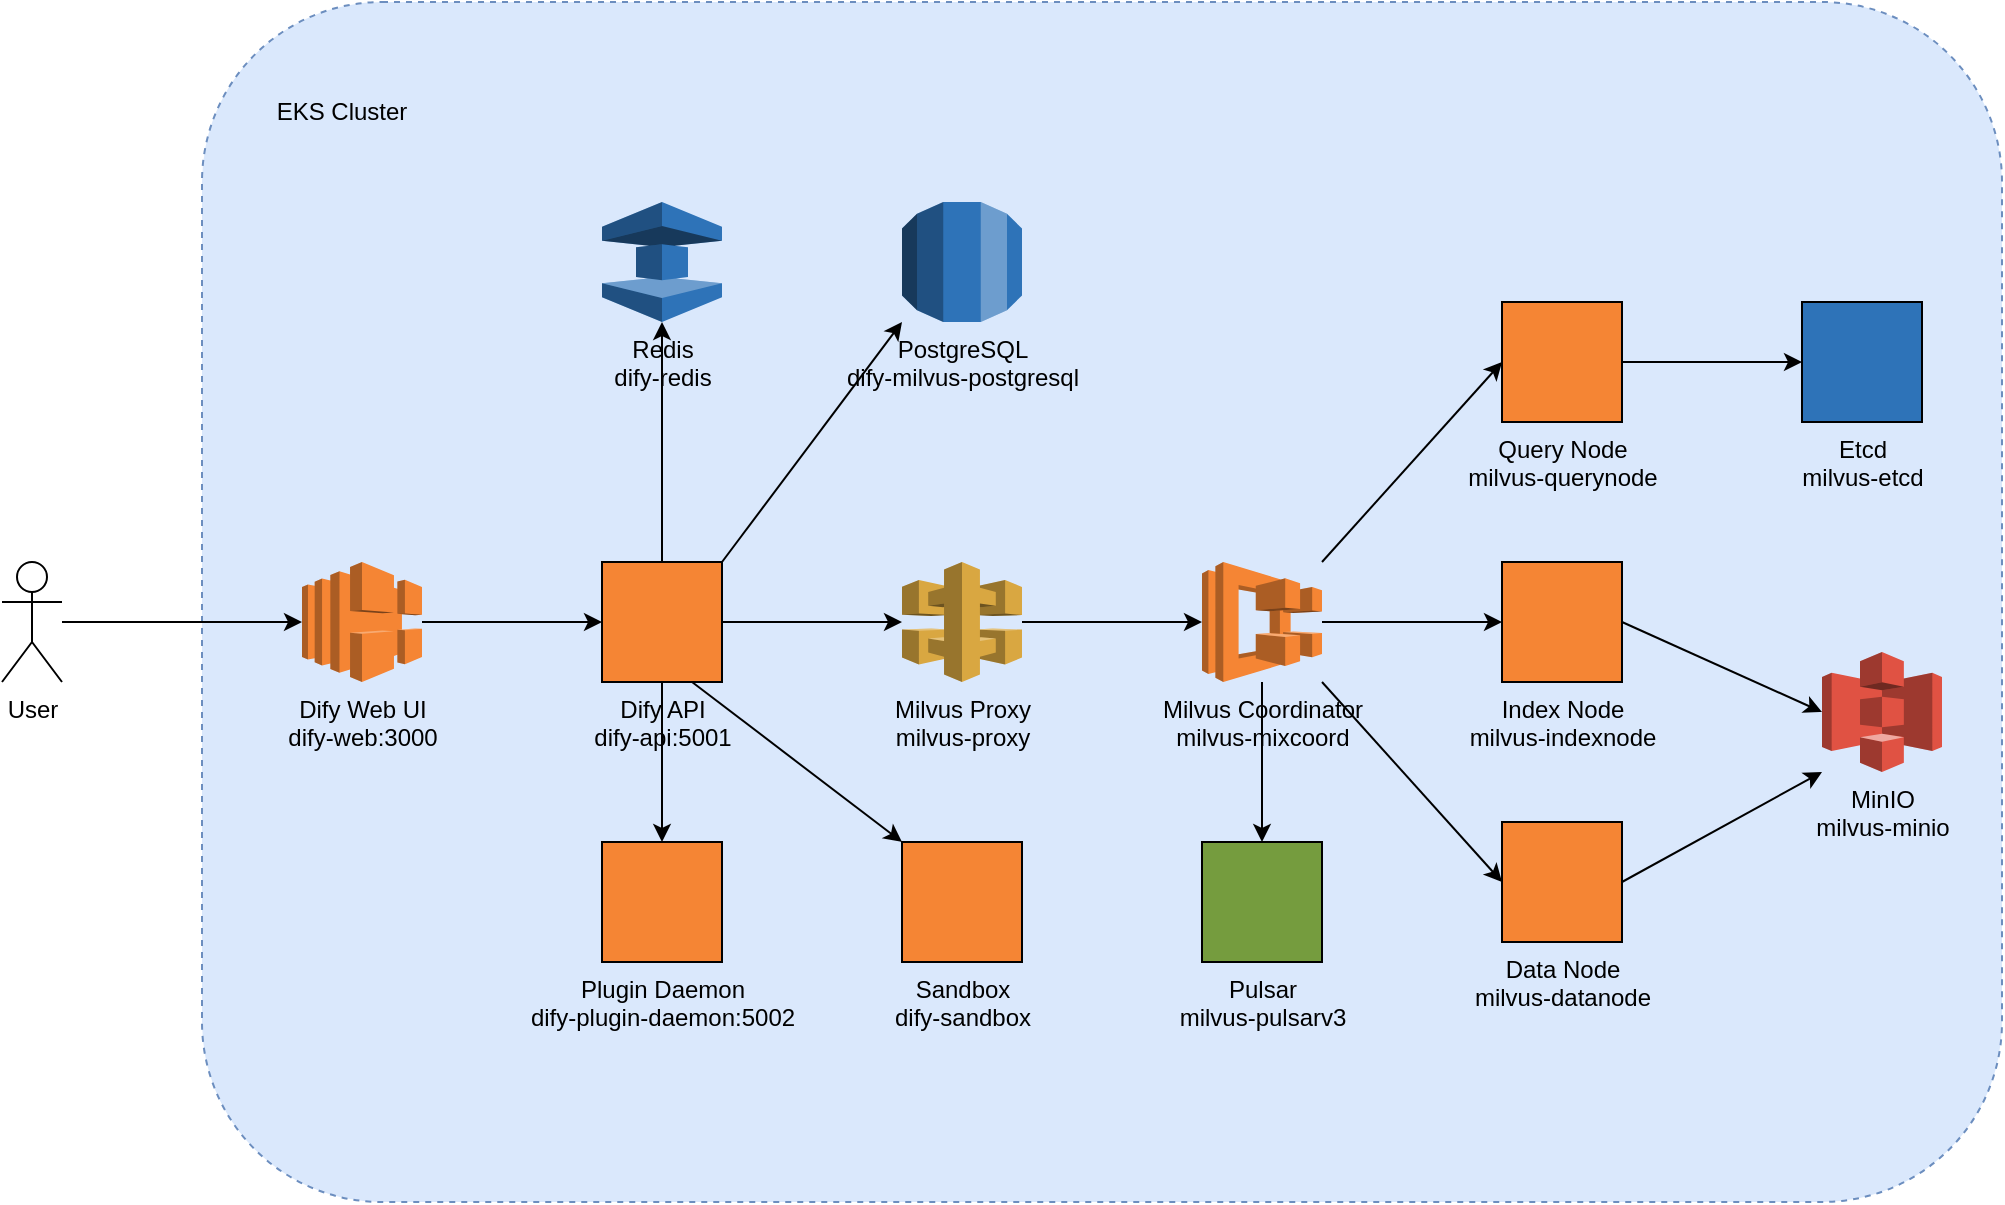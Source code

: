 <mxfile version="26.0.16">
  <diagram id="dify-architecture" name="Dify Architecture">
    <mxGraphModel dx="1266" dy="772" grid="1" gridSize="10" guides="1" tooltips="1" connect="1" arrows="1" fold="1" page="1" pageScale="1" pageWidth="1100" pageHeight="850" math="0" shadow="0">
      <root>
        <mxCell id="0" />
        <mxCell id="1" parent="0" />
        <mxCell id="user" value="User" style="shape=umlActor;verticalLabelPosition=bottom;verticalAlign=top;html=1;outlineConnect=0;" parent="1" vertex="1">
          <mxGeometry x="50" y="380" width="30" height="60" as="geometry" />
        </mxCell>
        <mxCell id="eks_cluster" value="" style="rounded=1;whiteSpace=wrap;html=1;fillColor=#dae8fc;strokeColor=#6c8ebf;dashed=1;" parent="1" vertex="1">
          <mxGeometry x="150" y="100" width="900" height="600" as="geometry" />
        </mxCell>
        <mxCell id="web_ui" value="Dify Web UI&lt;br&gt;dify-web:3000" style="outlineConnect=0;dashed=0;verticalLabelPosition=bottom;verticalAlign=top;align=center;html=1;shape=mxgraph.aws3.elastic_load_balancing;fillColor=#F58534;gradientColor=none;" parent="1" vertex="1">
          <mxGeometry x="200" y="380" width="60" height="60" as="geometry" />
        </mxCell>
        <mxCell id="api_service" value="Dify API&lt;br&gt;dify-api:5001" style="outlineConnect=0;dashed=0;verticalLabelPosition=bottom;verticalAlign=top;align=center;html=1;shape=mxgraph.aws3.fargate;fillColor=#F58534;gradientColor=none;" parent="1" vertex="1">
          <mxGeometry x="350" y="380" width="60" height="60" as="geometry" />
        </mxCell>
        <mxCell id="plugin_daemon" value="Plugin Daemon&lt;br&gt;dify-plugin-daemon:5002" style="outlineConnect=0;dashed=0;verticalLabelPosition=bottom;verticalAlign=top;align=center;html=1;shape=mxgraph.aws3.fargate;fillColor=#F58534;gradientColor=none;" parent="1" vertex="1">
          <mxGeometry x="350" y="520" width="60" height="60" as="geometry" />
        </mxCell>
        <mxCell id="milvus_proxy" value="Milvus Proxy&lt;br&gt;milvus-proxy" style="outlineConnect=0;dashed=0;verticalLabelPosition=bottom;verticalAlign=top;align=center;html=1;shape=mxgraph.aws3.api_gateway;fillColor=#D9A741;gradientColor=none;" parent="1" vertex="1">
          <mxGeometry x="500" y="380" width="60" height="60" as="geometry" />
        </mxCell>
        <mxCell id="milvus_coord" value="Milvus Coordinator&lt;br&gt;milvus-mixcoord" style="outlineConnect=0;dashed=0;verticalLabelPosition=bottom;verticalAlign=top;align=center;html=1;shape=mxgraph.aws3.ecs;fillColor=#F58534;gradientColor=none;" parent="1" vertex="1">
          <mxGeometry x="650" y="380" width="60" height="60" as="geometry" />
        </mxCell>
        <mxCell id="query_node" value="Query Node&lt;br&gt;milvus-querynode" style="outlineConnect=0;dashed=0;verticalLabelPosition=bottom;verticalAlign=top;align=center;html=1;shape=mxgraph.aws3.ec2_container_service;fillColor=#F58534;gradientColor=none;" parent="1" vertex="1">
          <mxGeometry x="800" y="250" width="60" height="60" as="geometry" />
        </mxCell>
        <mxCell id="index_node" value="Index Node&lt;br&gt;milvus-indexnode" style="outlineConnect=0;dashed=0;verticalLabelPosition=bottom;verticalAlign=top;align=center;html=1;shape=mxgraph.aws3.ec2_container_service;fillColor=#F58534;gradientColor=none;" parent="1" vertex="1">
          <mxGeometry x="800" y="380" width="60" height="60" as="geometry" />
        </mxCell>
        <mxCell id="data_node" value="Data Node&lt;br&gt;milvus-datanode" style="outlineConnect=0;dashed=0;verticalLabelPosition=bottom;verticalAlign=top;align=center;html=1;shape=mxgraph.aws3.ec2_container_service;fillColor=#F58534;gradientColor=none;" parent="1" vertex="1">
          <mxGeometry x="800" y="510" width="60" height="60" as="geometry" />
        </mxCell>
        <mxCell id="postgresql" value="PostgreSQL&#xa;dify-milvus-postgresql" style="outlineConnect=0;dashed=0;verticalLabelPosition=bottom;verticalAlign=top;align=center;html=1;shape=mxgraph.aws3.rds;fillColor=#2E73B8;gradientColor=none;" parent="1" vertex="1">
          <mxGeometry x="500" y="200" width="60" height="60" as="geometry" />
        </mxCell>
        <mxCell id="redis" value="Redis&lt;br&gt;dify-redis" style="outlineConnect=0;dashed=0;verticalLabelPosition=bottom;verticalAlign=top;align=center;html=1;shape=mxgraph.aws3.elasticache;fillColor=#2E73B8;gradientColor=none;" parent="1" vertex="1">
          <mxGeometry x="350" y="200" width="60" height="60" as="geometry" />
        </mxCell>
        <mxCell id="etcd" value="Etcd&lt;br&gt;milvus-etcd" style="outlineConnect=0;dashed=0;verticalLabelPosition=bottom;verticalAlign=top;align=center;html=1;shape=mxgraph.aws3.dynamodb;fillColor=#2E73B8;gradientColor=none;" parent="1" vertex="1">
          <mxGeometry x="950" y="250" width="60" height="60" as="geometry" />
        </mxCell>
        <mxCell id="minio" value="MinIO&lt;br&gt;milvus-minio" style="outlineConnect=0;dashed=0;verticalLabelPosition=bottom;verticalAlign=top;align=center;html=1;shape=mxgraph.aws3.s3;fillColor=#E05243;gradientColor=none;" parent="1" vertex="1">
          <mxGeometry x="960" y="425" width="60" height="60" as="geometry" />
        </mxCell>
        <mxCell id="pulsar" value="Pulsar&lt;br&gt;milvus-pulsarv3" style="outlineConnect=0;dashed=0;verticalLabelPosition=bottom;verticalAlign=top;align=center;html=1;shape=mxgraph.aws3.msk;fillColor=#759C3E;gradientColor=none;" parent="1" vertex="1">
          <mxGeometry x="650" y="520" width="60" height="60" as="geometry" />
        </mxCell>
        <mxCell id="sandbox" value="Sandbox&lt;br&gt;dify-sandbox" style="outlineConnect=0;dashed=0;verticalLabelPosition=bottom;verticalAlign=top;align=center;html=1;shape=mxgraph.aws3.fargate;fillColor=#F58534;gradientColor=none;" parent="1" vertex="1">
          <mxGeometry x="500" y="520" width="60" height="60" as="geometry" />
        </mxCell>
        <mxCell id="conn_user_web" value="" style="endArrow=classic;html=1;rounded=0;exitX=1;exitY=0.5;exitDx=0;exitDy=0;entryX=0;entryY=0.5;entryDx=0;entryDy=0;" parent="1" source="user" target="web_ui" edge="1">
          <mxGeometry width="50" height="50" relative="1" as="geometry">
            <mxPoint x="520" y="410" as="sourcePoint" />
            <mxPoint x="570" y="360" as="targetPoint" />
          </mxGeometry>
        </mxCell>
        <mxCell id="conn_web_api" value="" style="endArrow=classic;html=1;rounded=0;exitX=1;exitY=0.5;exitDx=0;exitDy=0;entryX=0;entryY=0.5;entryDx=0;entryDy=0;" parent="1" source="web_ui" target="api_service" edge="1">
          <mxGeometry width="50" height="50" relative="1" as="geometry">
            <mxPoint x="520" y="410" as="sourcePoint" />
            <mxPoint x="570" y="360" as="targetPoint" />
          </mxGeometry>
        </mxCell>
        <mxCell id="conn_api_plugin" value="" style="endArrow=classic;html=1;rounded=0;exitX=0.5;exitY=1;exitDx=0;exitDy=0;entryX=0.5;entryY=0;entryDx=0;entryDy=0;" parent="1" source="api_service" target="plugin_daemon" edge="1">
          <mxGeometry width="50" height="50" relative="1" as="geometry">
            <mxPoint x="520" y="410" as="sourcePoint" />
            <mxPoint x="570" y="360" as="targetPoint" />
          </mxGeometry>
        </mxCell>
        <mxCell id="conn_api_milvus" value="" style="endArrow=classic;html=1;rounded=0;exitX=1;exitY=0.5;exitDx=0;exitDy=0;entryX=0;entryY=0.5;entryDx=0;entryDy=0;" parent="1" source="api_service" target="milvus_proxy" edge="1">
          <mxGeometry width="50" height="50" relative="1" as="geometry">
            <mxPoint x="520" y="410" as="sourcePoint" />
            <mxPoint x="570" y="360" as="targetPoint" />
          </mxGeometry>
        </mxCell>
        <mxCell id="conn_api_redis" value="" style="endArrow=classic;html=1;rounded=0;exitX=0.5;exitY=0;exitDx=0;exitDy=0;entryX=0.5;entryY=1;entryDx=0;entryDy=0;" parent="1" source="api_service" target="redis" edge="1">
          <mxGeometry width="50" height="50" relative="1" as="geometry">
            <mxPoint x="520" y="410" as="sourcePoint" />
            <mxPoint x="570" y="360" as="targetPoint" />
          </mxGeometry>
        </mxCell>
        <mxCell id="conn_api_pg" value="" style="endArrow=classic;html=1;rounded=0;exitX=1;exitY=0;exitDx=0;exitDy=0;entryX=0;entryY=1;entryDx=0;entryDy=0;" parent="1" source="api_service" target="postgresql" edge="1">
          <mxGeometry width="50" height="50" relative="1" as="geometry">
            <mxPoint x="520" y="410" as="sourcePoint" />
            <mxPoint x="570" y="360" as="targetPoint" />
          </mxGeometry>
        </mxCell>
        <mxCell id="conn_milvus_coord" value="" style="endArrow=classic;html=1;rounded=0;exitX=1;exitY=0.5;exitDx=0;exitDy=0;entryX=0;entryY=0.5;entryDx=0;entryDy=0;" parent="1" source="milvus_proxy" target="milvus_coord" edge="1">
          <mxGeometry width="50" height="50" relative="1" as="geometry">
            <mxPoint x="520" y="410" as="sourcePoint" />
            <mxPoint x="570" y="360" as="targetPoint" />
          </mxGeometry>
        </mxCell>
        <mxCell id="conn_coord_query" value="" style="endArrow=classic;html=1;rounded=0;exitX=1;exitY=0;exitDx=0;exitDy=0;entryX=0;entryY=0.5;entryDx=0;entryDy=0;" parent="1" source="milvus_coord" target="query_node" edge="1">
          <mxGeometry width="50" height="50" relative="1" as="geometry">
            <mxPoint x="520" y="410" as="sourcePoint" />
            <mxPoint x="570" y="360" as="targetPoint" />
          </mxGeometry>
        </mxCell>
        <mxCell id="conn_coord_index" value="" style="endArrow=classic;html=1;rounded=0;exitX=1;exitY=0.5;exitDx=0;exitDy=0;entryX=0;entryY=0.5;entryDx=0;entryDy=0;" parent="1" source="milvus_coord" target="index_node" edge="1">
          <mxGeometry width="50" height="50" relative="1" as="geometry">
            <mxPoint x="520" y="410" as="sourcePoint" />
            <mxPoint x="570" y="360" as="targetPoint" />
          </mxGeometry>
        </mxCell>
        <mxCell id="conn_coord_data" value="" style="endArrow=classic;html=1;rounded=0;exitX=1;exitY=1;exitDx=0;exitDy=0;entryX=0;entryY=0.5;entryDx=0;entryDy=0;" parent="1" source="milvus_coord" target="data_node" edge="1">
          <mxGeometry width="50" height="50" relative="1" as="geometry">
            <mxPoint x="520" y="410" as="sourcePoint" />
            <mxPoint x="570" y="360" as="targetPoint" />
          </mxGeometry>
        </mxCell>
        <mxCell id="conn_query_etcd" value="" style="endArrow=classic;html=1;rounded=0;exitX=1;exitY=0.5;exitDx=0;exitDy=0;entryX=0;entryY=0.5;entryDx=0;entryDy=0;" parent="1" source="query_node" target="etcd" edge="1">
          <mxGeometry width="50" height="50" relative="1" as="geometry">
            <mxPoint x="520" y="410" as="sourcePoint" />
            <mxPoint x="570" y="360" as="targetPoint" />
          </mxGeometry>
        </mxCell>
        <mxCell id="conn_index_minio" value="" style="endArrow=classic;html=1;rounded=0;exitX=1;exitY=0.5;exitDx=0;exitDy=0;entryX=0;entryY=0.5;entryDx=0;entryDy=0;" parent="1" source="index_node" target="minio" edge="1">
          <mxGeometry width="50" height="50" relative="1" as="geometry">
            <mxPoint x="520" y="410" as="sourcePoint" />
            <mxPoint x="570" y="360" as="targetPoint" />
          </mxGeometry>
        </mxCell>
        <mxCell id="conn_data_minio" value="" style="endArrow=classic;html=1;rounded=0;exitX=1;exitY=0.5;exitDx=0;exitDy=0;entryX=0;entryY=1;entryDx=0;entryDy=0;" parent="1" source="data_node" target="minio" edge="1">
          <mxGeometry width="50" height="50" relative="1" as="geometry">
            <mxPoint x="520" y="410" as="sourcePoint" />
            <mxPoint x="570" y="360" as="targetPoint" />
          </mxGeometry>
        </mxCell>
        <mxCell id="conn_coord_pulsar" value="" style="endArrow=classic;html=1;rounded=0;exitX=0.5;exitY=1;exitDx=0;exitDy=0;entryX=0.5;entryY=0;entryDx=0;entryDy=0;" parent="1" source="milvus_coord" target="pulsar" edge="1">
          <mxGeometry width="50" height="50" relative="1" as="geometry">
            <mxPoint x="520" y="410" as="sourcePoint" />
            <mxPoint x="570" y="360" as="targetPoint" />
          </mxGeometry>
        </mxCell>
        <mxCell id="conn_api_sandbox" value="" style="endArrow=classic;html=1;rounded=0;exitX=0.75;exitY=1;exitDx=0;exitDy=0;entryX=0;entryY=0;entryDx=0;entryDy=0;" parent="1" source="api_service" target="sandbox" edge="1">
          <mxGeometry width="50" height="50" relative="1" as="geometry">
            <mxPoint x="520" y="410" as="sourcePoint" />
            <mxPoint x="570" y="360" as="targetPoint" />
          </mxGeometry>
        </mxCell>
        <mxCell id="sIu-idhVDzEnyAdXBhBT-1" value="EKS Cluster" style="text;html=1;align=center;verticalAlign=middle;whiteSpace=wrap;rounded=0;" parent="1" vertex="1">
          <mxGeometry x="150" y="110" width="140" height="90" as="geometry" />
        </mxCell>
      </root>
    </mxGraphModel>
  </diagram>
</mxfile>
